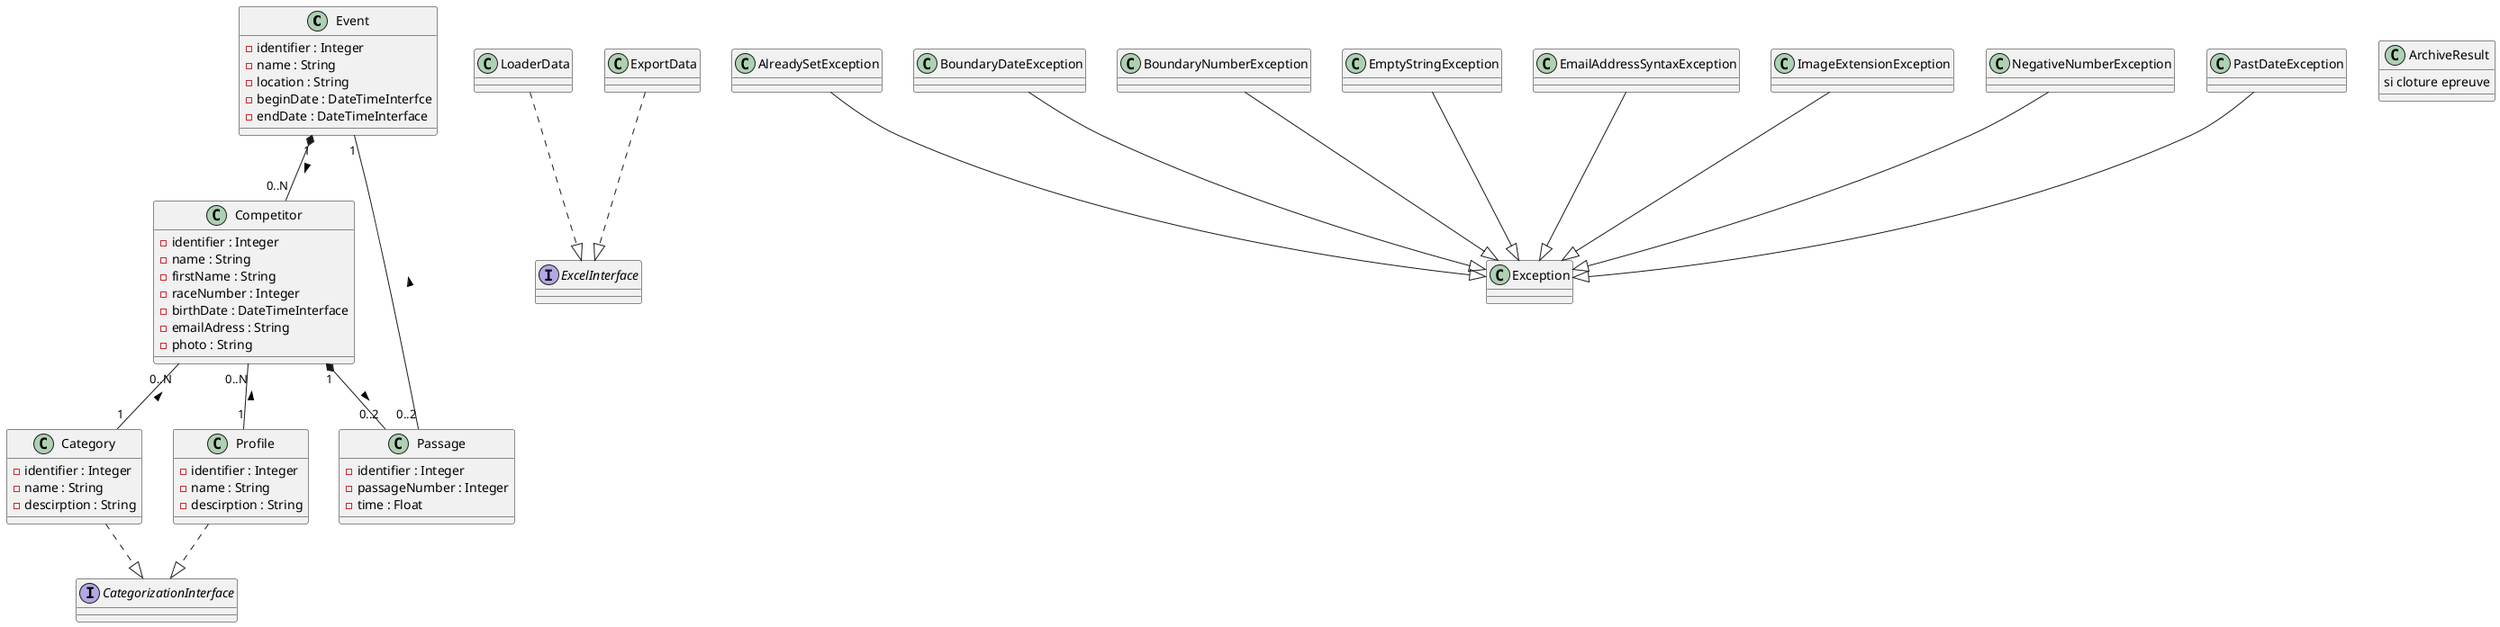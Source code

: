 @startuml skicuplogitud
Event "1" *-- "0..N" Competitor : >
Competitor "1" *-- "0..2" Passage : >
Competitor "0..N" -- "1" Category : <
Competitor "0..N" -- "1" Profile : <
Passage "0..2" -- "1" Event : >
Category ..|> CategorizationInterface
Profile ..|> CategorizationInterface
LoaderData ..|> ExcelInterface
ExportData ..|> ExcelInterface
AlreadySetException --|> Exception
BoundaryDateException --|> Exception
BoundaryNumberException --|> Exception
EmptyStringException --|> Exception
EmailAddressSyntaxException --|> Exception
ImageExtensionException --|> Exception
NegativeNumberException --|> Exception
PastDateException --|> Exception
class Event {
    -identifier : Integer
    -name : String
    -location : String
    -beginDate : DateTimeInterfce
    -endDate : DateTimeInterface
}
class Competitor {
    -identifier : Integer
    -name : String
    -firstName : String
    -raceNumber : Integer
    -birthDate : DateTimeInterface
    -emailAdress : String
    -photo : String
}
class Category {
    -identifier : Integer
    -name : String
    -descirption : String
}
class Profile {
    -identifier : Integer
    -name : String
    -descirption : String
}
class Passage {
    -identifier : Integer
    -passageNumber : Integer
    -time : Float
}
class ArchiveResult {
    si cloture epreuve
}
class Exception
class AlreadySetException
class BoundaryDateException
class BoundaryNumberException
class EmptyStringException
class EmailAddressSyntaxException
class ImageExtensionException
class NegativeNumberException
class PastDateException
class LoaderData
class ExportData
interface ExcelInterface
interface CategorizationInterface
@enduml
